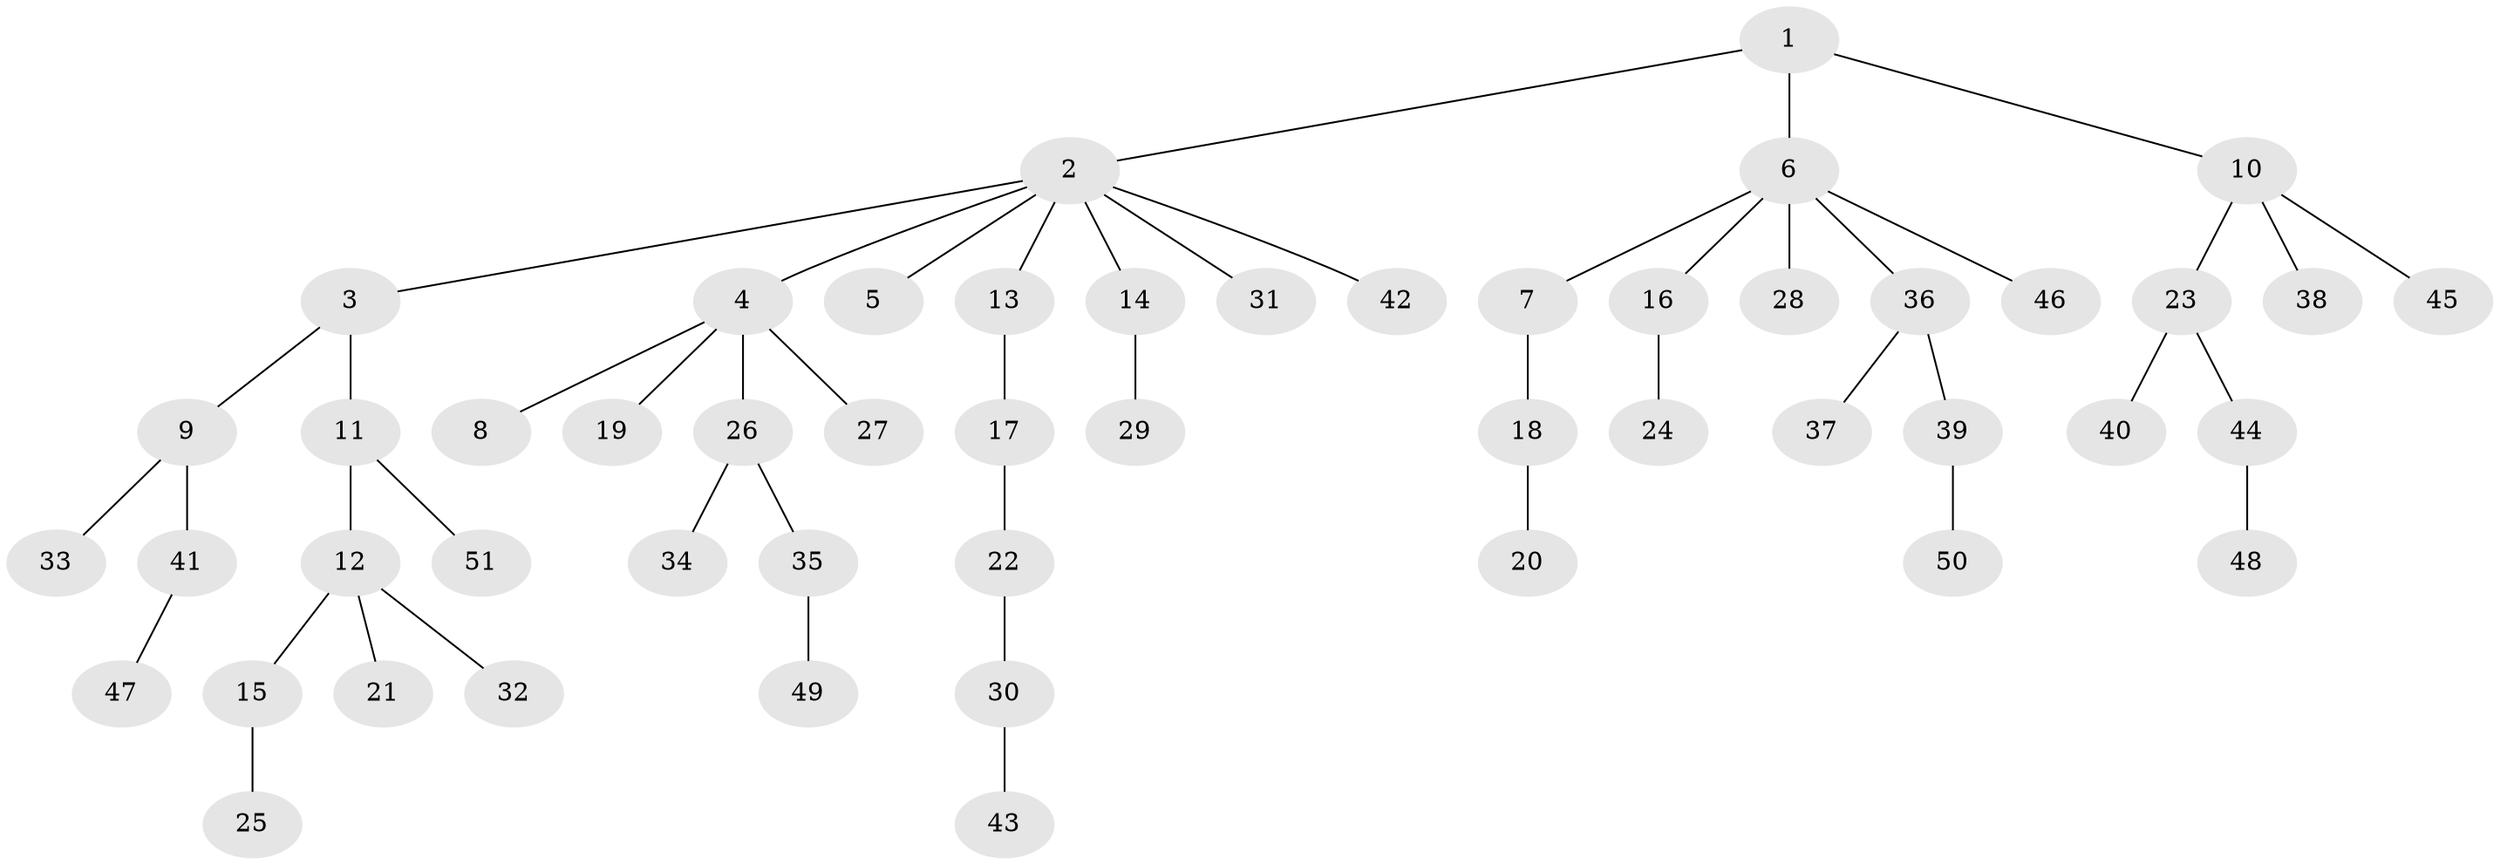 // coarse degree distribution, {9: 0.04, 5: 0.04, 3: 0.08, 1: 0.56, 2: 0.28}
// Generated by graph-tools (version 1.1) at 2025/19/03/04/25 18:19:26]
// undirected, 51 vertices, 50 edges
graph export_dot {
graph [start="1"]
  node [color=gray90,style=filled];
  1;
  2;
  3;
  4;
  5;
  6;
  7;
  8;
  9;
  10;
  11;
  12;
  13;
  14;
  15;
  16;
  17;
  18;
  19;
  20;
  21;
  22;
  23;
  24;
  25;
  26;
  27;
  28;
  29;
  30;
  31;
  32;
  33;
  34;
  35;
  36;
  37;
  38;
  39;
  40;
  41;
  42;
  43;
  44;
  45;
  46;
  47;
  48;
  49;
  50;
  51;
  1 -- 2;
  1 -- 6;
  1 -- 10;
  2 -- 3;
  2 -- 4;
  2 -- 5;
  2 -- 13;
  2 -- 14;
  2 -- 31;
  2 -- 42;
  3 -- 9;
  3 -- 11;
  4 -- 8;
  4 -- 19;
  4 -- 26;
  4 -- 27;
  6 -- 7;
  6 -- 16;
  6 -- 28;
  6 -- 36;
  6 -- 46;
  7 -- 18;
  9 -- 33;
  9 -- 41;
  10 -- 23;
  10 -- 38;
  10 -- 45;
  11 -- 12;
  11 -- 51;
  12 -- 15;
  12 -- 21;
  12 -- 32;
  13 -- 17;
  14 -- 29;
  15 -- 25;
  16 -- 24;
  17 -- 22;
  18 -- 20;
  22 -- 30;
  23 -- 40;
  23 -- 44;
  26 -- 34;
  26 -- 35;
  30 -- 43;
  35 -- 49;
  36 -- 37;
  36 -- 39;
  39 -- 50;
  41 -- 47;
  44 -- 48;
}
